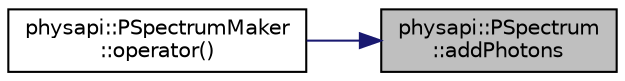 digraph "physapi::PSpectrum::addPhotons"
{
 // LATEX_PDF_SIZE
  edge [fontname="Helvetica",fontsize="10",labelfontname="Helvetica",labelfontsize="10"];
  node [fontname="Helvetica",fontsize="10",shape=record];
  rankdir="RL";
  Node1 [label="physapi::PSpectrum\l::addPhotons",height=0.2,width=0.4,color="black", fillcolor="grey75", style="filled", fontcolor="black",tooltip="Add a number of photons to the given interval."];
  Node1 -> Node2 [dir="back",color="midnightblue",fontsize="10",style="solid"];
  Node2 [label="physapi::PSpectrumMaker\l::operator()",height=0.2,width=0.4,color="black", fillcolor="white", style="filled",URL="$classphysapi_1_1_p_spectrum_maker.html#a678cd05ad7b84469974cc19ed4c59cd6",tooltip="Make the spectrum."];
}
